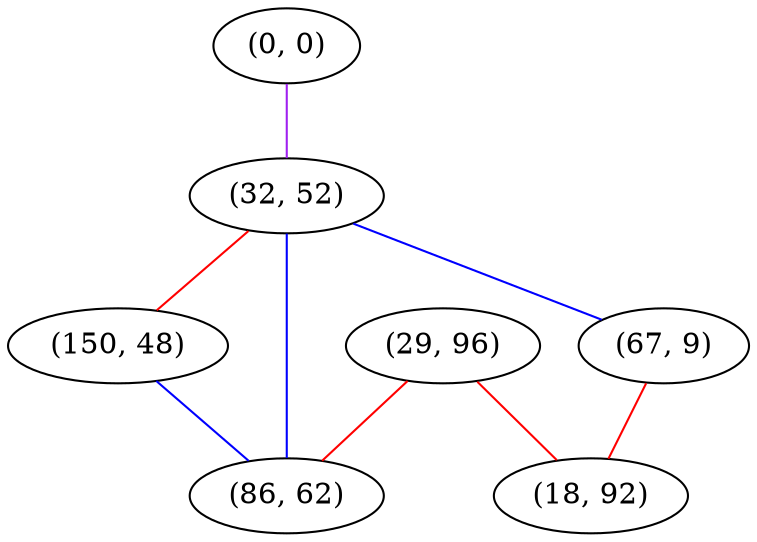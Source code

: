 graph "" {
"(0, 0)";
"(32, 52)";
"(150, 48)";
"(29, 96)";
"(67, 9)";
"(18, 92)";
"(86, 62)";
"(0, 0)" -- "(32, 52)"  [color=purple, key=0, weight=4];
"(32, 52)" -- "(67, 9)"  [color=blue, key=0, weight=3];
"(32, 52)" -- "(150, 48)"  [color=red, key=0, weight=1];
"(32, 52)" -- "(86, 62)"  [color=blue, key=0, weight=3];
"(150, 48)" -- "(86, 62)"  [color=blue, key=0, weight=3];
"(29, 96)" -- "(18, 92)"  [color=red, key=0, weight=1];
"(29, 96)" -- "(86, 62)"  [color=red, key=0, weight=1];
"(67, 9)" -- "(18, 92)"  [color=red, key=0, weight=1];
}

